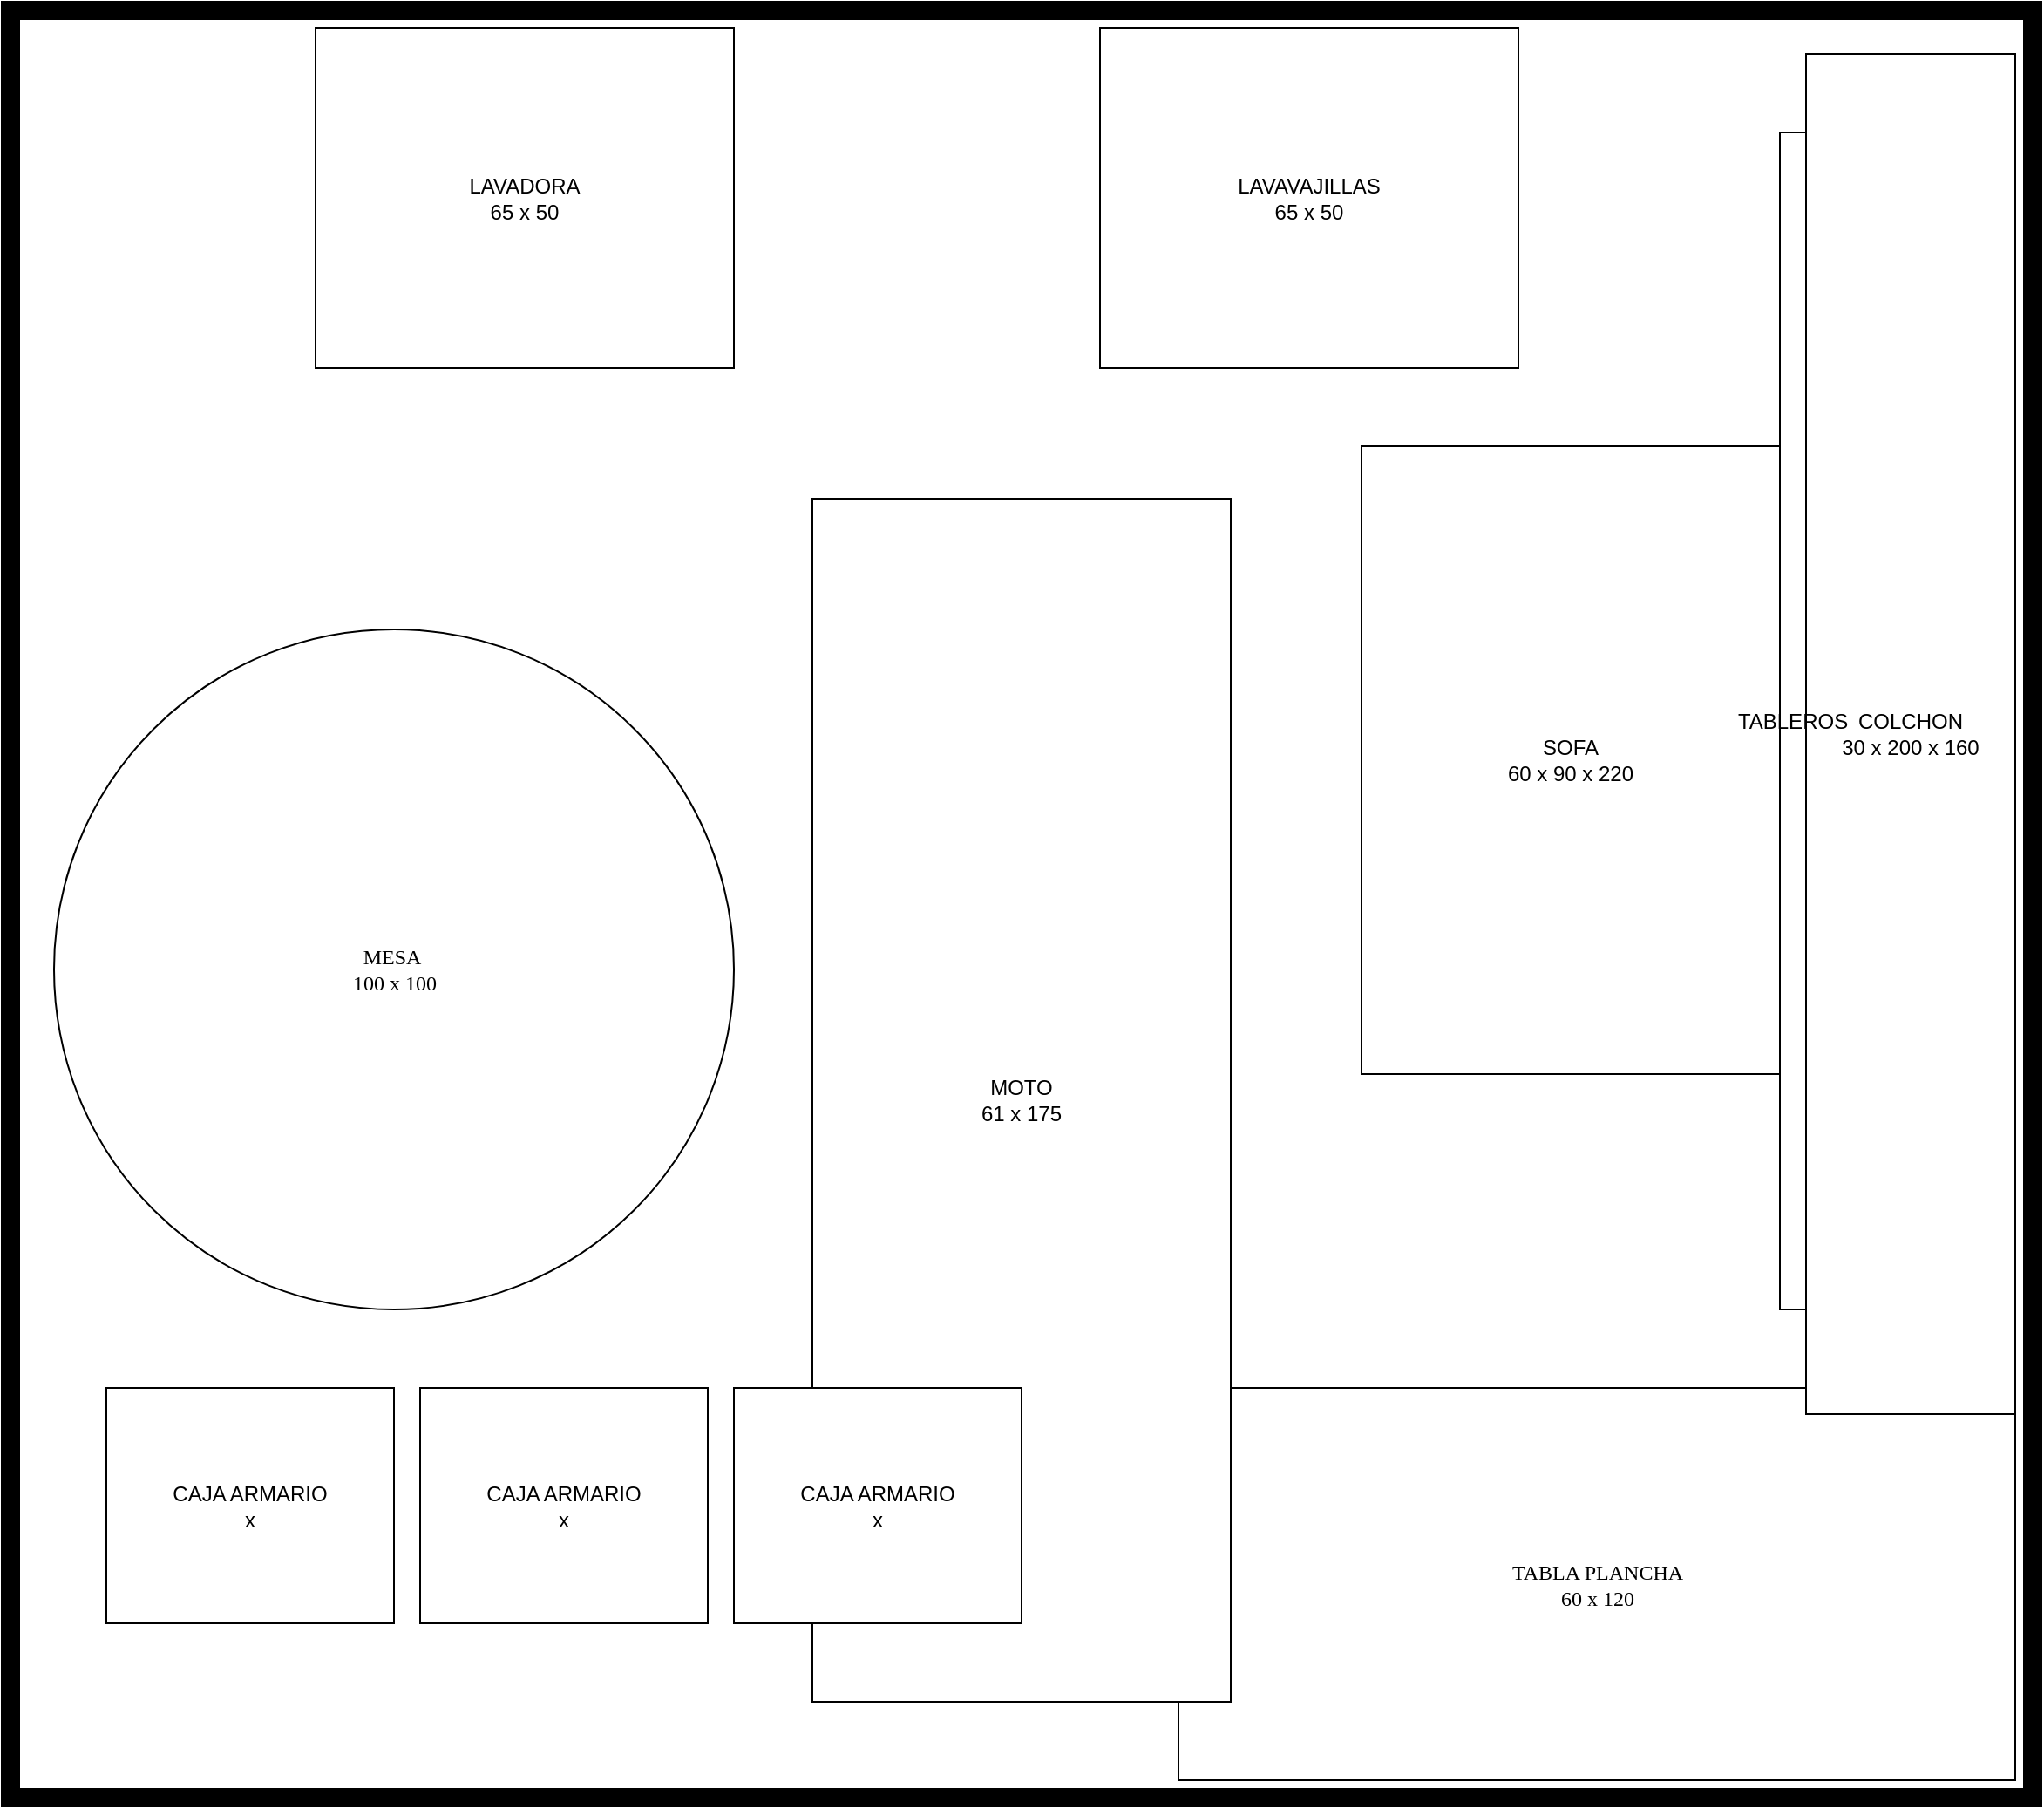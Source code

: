 <mxfile version="14.2.2" type="github">
  <diagram name="Page-1" id="38b20595-45e3-9b7f-d5ca-b57f44c5b66d">
    <mxGraphModel dx="1599" dy="1459" grid="1" gridSize="15" guides="0" tooltips="1" connect="0" arrows="0" fold="1" page="1" pageScale="1" pageWidth="1180" pageHeight="1040" background="none" math="1" shadow="0">
      <root>
        <mxCell id="0" />
        <mxCell id="1" parent="0" />
        <mxCell id="48ef80bc37b76060-383" value="MESA&amp;nbsp;&lt;br&gt;100 x 100" style="shape=ellipse;shadow=0;rounded=0;comic=0;fontFamily=Verdana;fontSize=12;align=center;html=1;" parent="1" vertex="1">
          <mxGeometry x="30" y="360" width="390" height="390" as="geometry" />
        </mxCell>
        <mxCell id="r4qnVybcs4rJ6ydenGPn-1" value="" style="verticalLabelPosition=bottom;html=1;verticalAlign=top;align=center;shape=mxgraph.floorplan.room;fillColor=#000000;" vertex="1" parent="1">
          <mxGeometry width="1170" height="1035" as="geometry" />
        </mxCell>
        <mxCell id="r4qnVybcs4rJ6ydenGPn-2" value="" style="shape=rect;shadow=0;rounded=0;comic=0;fontFamily=Verdana;fontSize=12;align=center;html=1;text=moto" vertex="1" parent="1">
          <mxGeometry x="465" y="285" width="240" height="690" as="geometry" />
        </mxCell>
        <mxCell id="r4qnVybcs4rJ6ydenGPn-3" value="TABLA PLANCHA&lt;br&gt;60 x 120" style="shape=rect;shadow=0;rounded=0;comic=0;fontFamily=Verdana;fontSize=12;align=center;html=1;text=moto;direction=south;" vertex="1" parent="1">
          <mxGeometry x="675" y="795" width="480" height="225" as="geometry" />
        </mxCell>
        <mxCell id="r4qnVybcs4rJ6ydenGPn-6" value="" style="shape=rect;shadow=0;rounded=0;comic=0;fontFamily=Verdana;fontSize=12;align=center;html=1;text=moto;direction=west;" vertex="1" parent="1">
          <mxGeometry x="780" y="255" width="240" height="360" as="geometry" />
        </mxCell>
        <mxCell id="r4qnVybcs4rJ6ydenGPn-8" value="LAVADORA&lt;br&gt;65 x 50" style="rounded=0;whiteSpace=wrap;html=1;strokeColor=#000000;fillColor=#ffffff;" vertex="1" parent="1">
          <mxGeometry x="180" y="15" width="240" height="195" as="geometry" />
        </mxCell>
        <mxCell id="r4qnVybcs4rJ6ydenGPn-9" value="LAVAVAJILLAS&lt;br&gt;65 x 50" style="rounded=0;whiteSpace=wrap;html=1;strokeColor=#000000;fillColor=#ffffff;" vertex="1" parent="1">
          <mxGeometry x="630" y="15" width="240" height="195" as="geometry" />
        </mxCell>
        <mxCell id="r4qnVybcs4rJ6ydenGPn-10" value="COLCHON&lt;br&gt;30 x 200 x 160" style="rounded=0;whiteSpace=wrap;html=1;strokeColor=#000000;fillColor=#ffffff;" vertex="1" parent="1">
          <mxGeometry x="1035" y="30" width="120" height="780" as="geometry" />
        </mxCell>
        <mxCell id="r4qnVybcs4rJ6ydenGPn-11" value="SOFA&lt;br&gt;60 x 90 x 220" style="rounded=0;whiteSpace=wrap;html=1;strokeColor=#000000;fillColor=#ffffff;" vertex="1" parent="1">
          <mxGeometry x="780" y="255" width="240" height="360" as="geometry" />
        </mxCell>
        <mxCell id="r4qnVybcs4rJ6ydenGPn-12" value="MOTO&lt;br&gt;61 x 175" style="rounded=0;whiteSpace=wrap;html=1;strokeColor=#000000;fillColor=#ffffff;" vertex="1" parent="1">
          <mxGeometry x="465" y="285" width="240" height="690" as="geometry" />
        </mxCell>
        <mxCell id="r4qnVybcs4rJ6ydenGPn-13" value="CAJA ARMARIO&lt;br&gt;x" style="rounded=0;whiteSpace=wrap;html=1;strokeColor=#000000;fillColor=#ffffff;" vertex="1" parent="1">
          <mxGeometry x="60" y="795" width="165" height="135" as="geometry" />
        </mxCell>
        <mxCell id="r4qnVybcs4rJ6ydenGPn-14" value="CAJA ARMARIO&lt;br&gt;x" style="rounded=0;whiteSpace=wrap;html=1;strokeColor=#000000;fillColor=#ffffff;" vertex="1" parent="1">
          <mxGeometry x="240" y="795" width="165" height="135" as="geometry" />
        </mxCell>
        <mxCell id="r4qnVybcs4rJ6ydenGPn-15" value="CAJA ARMARIO&lt;br&gt;x" style="rounded=0;whiteSpace=wrap;html=1;strokeColor=#000000;fillColor=#ffffff;" vertex="1" parent="1">
          <mxGeometry x="420" y="795" width="165" height="135" as="geometry" />
        </mxCell>
        <mxCell id="r4qnVybcs4rJ6ydenGPn-16" value="TABLEROS&lt;br&gt;" style="rounded=0;whiteSpace=wrap;html=1;strokeColor=#000000;fillColor=#ffffff;" vertex="1" parent="1">
          <mxGeometry x="1020" y="75" width="15" height="675" as="geometry" />
        </mxCell>
      </root>
    </mxGraphModel>
  </diagram>
</mxfile>

